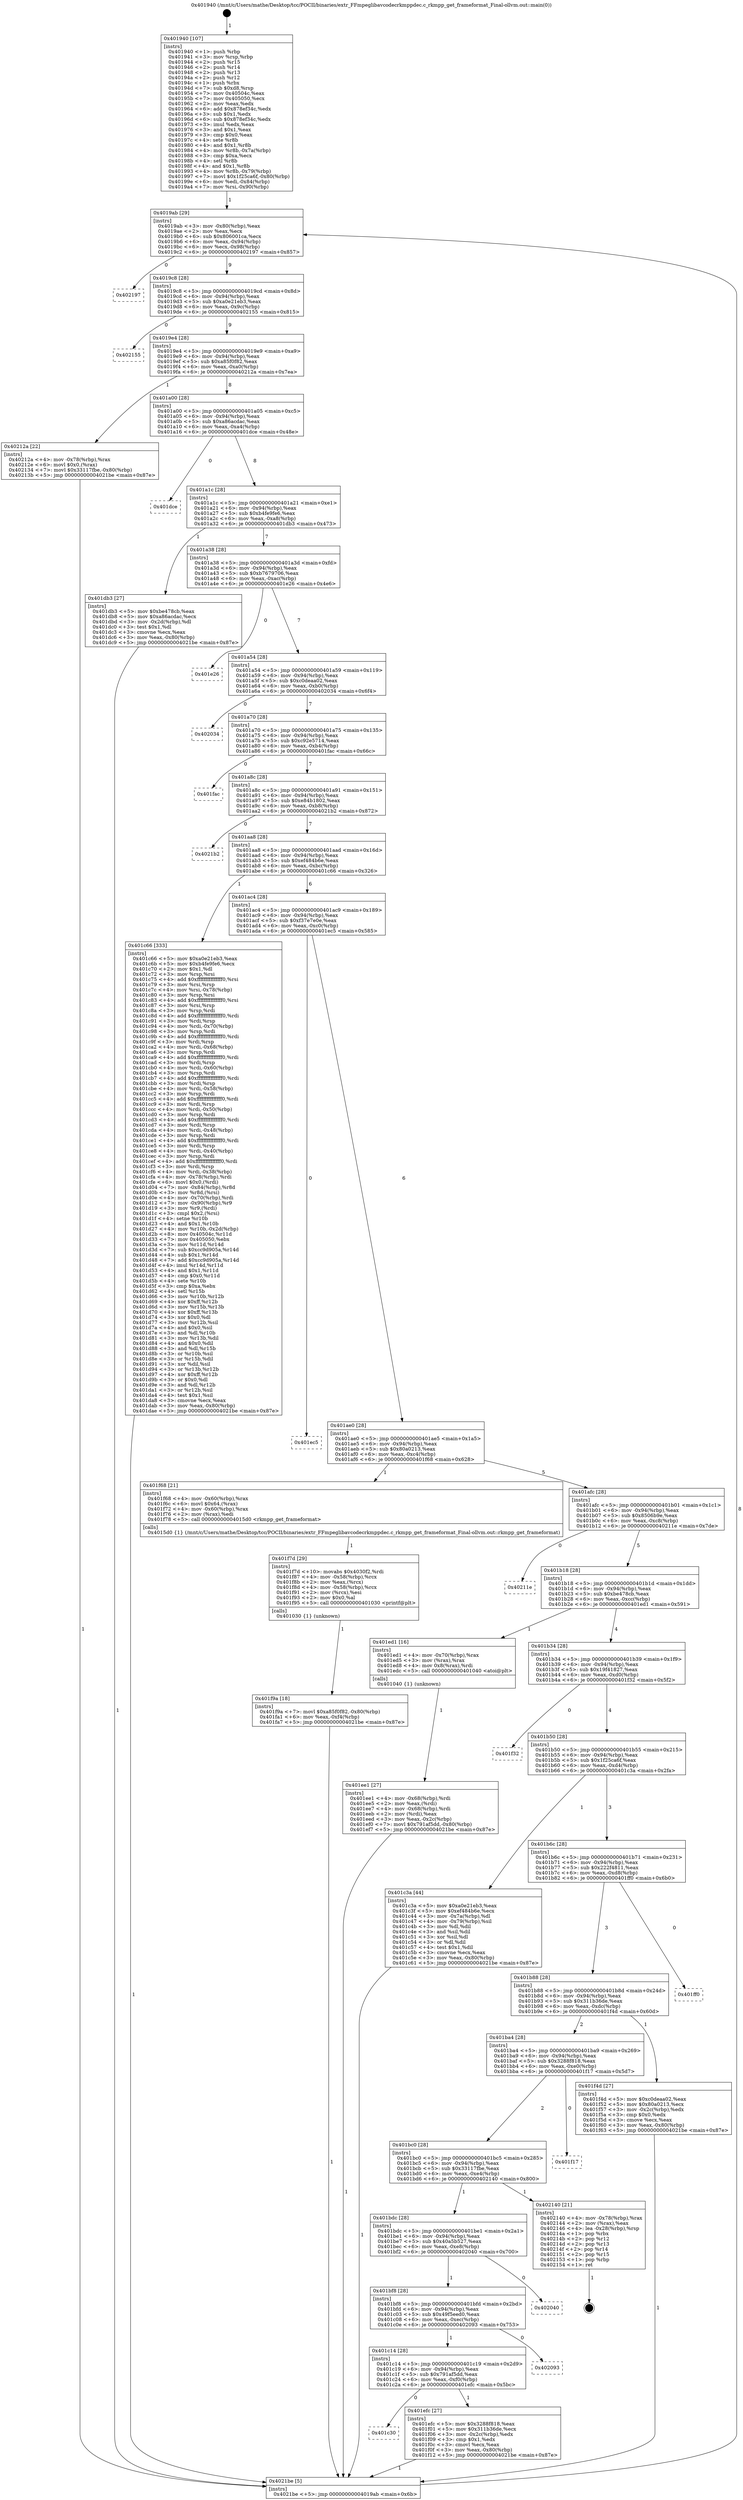 digraph "0x401940" {
  label = "0x401940 (/mnt/c/Users/mathe/Desktop/tcc/POCII/binaries/extr_FFmpeglibavcodecrkmppdec.c_rkmpp_get_frameformat_Final-ollvm.out::main(0))"
  labelloc = "t"
  node[shape=record]

  Entry [label="",width=0.3,height=0.3,shape=circle,fillcolor=black,style=filled]
  "0x4019ab" [label="{
     0x4019ab [29]\l
     | [instrs]\l
     &nbsp;&nbsp;0x4019ab \<+3\>: mov -0x80(%rbp),%eax\l
     &nbsp;&nbsp;0x4019ae \<+2\>: mov %eax,%ecx\l
     &nbsp;&nbsp;0x4019b0 \<+6\>: sub $0x806001ca,%ecx\l
     &nbsp;&nbsp;0x4019b6 \<+6\>: mov %eax,-0x94(%rbp)\l
     &nbsp;&nbsp;0x4019bc \<+6\>: mov %ecx,-0x98(%rbp)\l
     &nbsp;&nbsp;0x4019c2 \<+6\>: je 0000000000402197 \<main+0x857\>\l
  }"]
  "0x402197" [label="{
     0x402197\l
  }", style=dashed]
  "0x4019c8" [label="{
     0x4019c8 [28]\l
     | [instrs]\l
     &nbsp;&nbsp;0x4019c8 \<+5\>: jmp 00000000004019cd \<main+0x8d\>\l
     &nbsp;&nbsp;0x4019cd \<+6\>: mov -0x94(%rbp),%eax\l
     &nbsp;&nbsp;0x4019d3 \<+5\>: sub $0xa0e21eb3,%eax\l
     &nbsp;&nbsp;0x4019d8 \<+6\>: mov %eax,-0x9c(%rbp)\l
     &nbsp;&nbsp;0x4019de \<+6\>: je 0000000000402155 \<main+0x815\>\l
  }"]
  Exit [label="",width=0.3,height=0.3,shape=circle,fillcolor=black,style=filled,peripheries=2]
  "0x402155" [label="{
     0x402155\l
  }", style=dashed]
  "0x4019e4" [label="{
     0x4019e4 [28]\l
     | [instrs]\l
     &nbsp;&nbsp;0x4019e4 \<+5\>: jmp 00000000004019e9 \<main+0xa9\>\l
     &nbsp;&nbsp;0x4019e9 \<+6\>: mov -0x94(%rbp),%eax\l
     &nbsp;&nbsp;0x4019ef \<+5\>: sub $0xa85f0f82,%eax\l
     &nbsp;&nbsp;0x4019f4 \<+6\>: mov %eax,-0xa0(%rbp)\l
     &nbsp;&nbsp;0x4019fa \<+6\>: je 000000000040212a \<main+0x7ea\>\l
  }"]
  "0x401f9a" [label="{
     0x401f9a [18]\l
     | [instrs]\l
     &nbsp;&nbsp;0x401f9a \<+7\>: movl $0xa85f0f82,-0x80(%rbp)\l
     &nbsp;&nbsp;0x401fa1 \<+6\>: mov %eax,-0xf4(%rbp)\l
     &nbsp;&nbsp;0x401fa7 \<+5\>: jmp 00000000004021be \<main+0x87e\>\l
  }"]
  "0x40212a" [label="{
     0x40212a [22]\l
     | [instrs]\l
     &nbsp;&nbsp;0x40212a \<+4\>: mov -0x78(%rbp),%rax\l
     &nbsp;&nbsp;0x40212e \<+6\>: movl $0x0,(%rax)\l
     &nbsp;&nbsp;0x402134 \<+7\>: movl $0x33117fbe,-0x80(%rbp)\l
     &nbsp;&nbsp;0x40213b \<+5\>: jmp 00000000004021be \<main+0x87e\>\l
  }"]
  "0x401a00" [label="{
     0x401a00 [28]\l
     | [instrs]\l
     &nbsp;&nbsp;0x401a00 \<+5\>: jmp 0000000000401a05 \<main+0xc5\>\l
     &nbsp;&nbsp;0x401a05 \<+6\>: mov -0x94(%rbp),%eax\l
     &nbsp;&nbsp;0x401a0b \<+5\>: sub $0xa86acdac,%eax\l
     &nbsp;&nbsp;0x401a10 \<+6\>: mov %eax,-0xa4(%rbp)\l
     &nbsp;&nbsp;0x401a16 \<+6\>: je 0000000000401dce \<main+0x48e\>\l
  }"]
  "0x401f7d" [label="{
     0x401f7d [29]\l
     | [instrs]\l
     &nbsp;&nbsp;0x401f7d \<+10\>: movabs $0x4030f2,%rdi\l
     &nbsp;&nbsp;0x401f87 \<+4\>: mov -0x58(%rbp),%rcx\l
     &nbsp;&nbsp;0x401f8b \<+2\>: mov %eax,(%rcx)\l
     &nbsp;&nbsp;0x401f8d \<+4\>: mov -0x58(%rbp),%rcx\l
     &nbsp;&nbsp;0x401f91 \<+2\>: mov (%rcx),%esi\l
     &nbsp;&nbsp;0x401f93 \<+2\>: mov $0x0,%al\l
     &nbsp;&nbsp;0x401f95 \<+5\>: call 0000000000401030 \<printf@plt\>\l
     | [calls]\l
     &nbsp;&nbsp;0x401030 \{1\} (unknown)\l
  }"]
  "0x401dce" [label="{
     0x401dce\l
  }", style=dashed]
  "0x401a1c" [label="{
     0x401a1c [28]\l
     | [instrs]\l
     &nbsp;&nbsp;0x401a1c \<+5\>: jmp 0000000000401a21 \<main+0xe1\>\l
     &nbsp;&nbsp;0x401a21 \<+6\>: mov -0x94(%rbp),%eax\l
     &nbsp;&nbsp;0x401a27 \<+5\>: sub $0xb4fe9fe6,%eax\l
     &nbsp;&nbsp;0x401a2c \<+6\>: mov %eax,-0xa8(%rbp)\l
     &nbsp;&nbsp;0x401a32 \<+6\>: je 0000000000401db3 \<main+0x473\>\l
  }"]
  "0x401c30" [label="{
     0x401c30\l
  }", style=dashed]
  "0x401db3" [label="{
     0x401db3 [27]\l
     | [instrs]\l
     &nbsp;&nbsp;0x401db3 \<+5\>: mov $0xbe478cb,%eax\l
     &nbsp;&nbsp;0x401db8 \<+5\>: mov $0xa86acdac,%ecx\l
     &nbsp;&nbsp;0x401dbd \<+3\>: mov -0x2d(%rbp),%dl\l
     &nbsp;&nbsp;0x401dc0 \<+3\>: test $0x1,%dl\l
     &nbsp;&nbsp;0x401dc3 \<+3\>: cmovne %ecx,%eax\l
     &nbsp;&nbsp;0x401dc6 \<+3\>: mov %eax,-0x80(%rbp)\l
     &nbsp;&nbsp;0x401dc9 \<+5\>: jmp 00000000004021be \<main+0x87e\>\l
  }"]
  "0x401a38" [label="{
     0x401a38 [28]\l
     | [instrs]\l
     &nbsp;&nbsp;0x401a38 \<+5\>: jmp 0000000000401a3d \<main+0xfd\>\l
     &nbsp;&nbsp;0x401a3d \<+6\>: mov -0x94(%rbp),%eax\l
     &nbsp;&nbsp;0x401a43 \<+5\>: sub $0xb7679706,%eax\l
     &nbsp;&nbsp;0x401a48 \<+6\>: mov %eax,-0xac(%rbp)\l
     &nbsp;&nbsp;0x401a4e \<+6\>: je 0000000000401e26 \<main+0x4e6\>\l
  }"]
  "0x401efc" [label="{
     0x401efc [27]\l
     | [instrs]\l
     &nbsp;&nbsp;0x401efc \<+5\>: mov $0x3288f818,%eax\l
     &nbsp;&nbsp;0x401f01 \<+5\>: mov $0x311b36de,%ecx\l
     &nbsp;&nbsp;0x401f06 \<+3\>: mov -0x2c(%rbp),%edx\l
     &nbsp;&nbsp;0x401f09 \<+3\>: cmp $0x1,%edx\l
     &nbsp;&nbsp;0x401f0c \<+3\>: cmovl %ecx,%eax\l
     &nbsp;&nbsp;0x401f0f \<+3\>: mov %eax,-0x80(%rbp)\l
     &nbsp;&nbsp;0x401f12 \<+5\>: jmp 00000000004021be \<main+0x87e\>\l
  }"]
  "0x401e26" [label="{
     0x401e26\l
  }", style=dashed]
  "0x401a54" [label="{
     0x401a54 [28]\l
     | [instrs]\l
     &nbsp;&nbsp;0x401a54 \<+5\>: jmp 0000000000401a59 \<main+0x119\>\l
     &nbsp;&nbsp;0x401a59 \<+6\>: mov -0x94(%rbp),%eax\l
     &nbsp;&nbsp;0x401a5f \<+5\>: sub $0xc0deaa02,%eax\l
     &nbsp;&nbsp;0x401a64 \<+6\>: mov %eax,-0xb0(%rbp)\l
     &nbsp;&nbsp;0x401a6a \<+6\>: je 0000000000402034 \<main+0x6f4\>\l
  }"]
  "0x401c14" [label="{
     0x401c14 [28]\l
     | [instrs]\l
     &nbsp;&nbsp;0x401c14 \<+5\>: jmp 0000000000401c19 \<main+0x2d9\>\l
     &nbsp;&nbsp;0x401c19 \<+6\>: mov -0x94(%rbp),%eax\l
     &nbsp;&nbsp;0x401c1f \<+5\>: sub $0x791af5dd,%eax\l
     &nbsp;&nbsp;0x401c24 \<+6\>: mov %eax,-0xf0(%rbp)\l
     &nbsp;&nbsp;0x401c2a \<+6\>: je 0000000000401efc \<main+0x5bc\>\l
  }"]
  "0x402034" [label="{
     0x402034\l
  }", style=dashed]
  "0x401a70" [label="{
     0x401a70 [28]\l
     | [instrs]\l
     &nbsp;&nbsp;0x401a70 \<+5\>: jmp 0000000000401a75 \<main+0x135\>\l
     &nbsp;&nbsp;0x401a75 \<+6\>: mov -0x94(%rbp),%eax\l
     &nbsp;&nbsp;0x401a7b \<+5\>: sub $0xc92e5714,%eax\l
     &nbsp;&nbsp;0x401a80 \<+6\>: mov %eax,-0xb4(%rbp)\l
     &nbsp;&nbsp;0x401a86 \<+6\>: je 0000000000401fac \<main+0x66c\>\l
  }"]
  "0x402093" [label="{
     0x402093\l
  }", style=dashed]
  "0x401fac" [label="{
     0x401fac\l
  }", style=dashed]
  "0x401a8c" [label="{
     0x401a8c [28]\l
     | [instrs]\l
     &nbsp;&nbsp;0x401a8c \<+5\>: jmp 0000000000401a91 \<main+0x151\>\l
     &nbsp;&nbsp;0x401a91 \<+6\>: mov -0x94(%rbp),%eax\l
     &nbsp;&nbsp;0x401a97 \<+5\>: sub $0xe84b1802,%eax\l
     &nbsp;&nbsp;0x401a9c \<+6\>: mov %eax,-0xb8(%rbp)\l
     &nbsp;&nbsp;0x401aa2 \<+6\>: je 00000000004021b2 \<main+0x872\>\l
  }"]
  "0x401bf8" [label="{
     0x401bf8 [28]\l
     | [instrs]\l
     &nbsp;&nbsp;0x401bf8 \<+5\>: jmp 0000000000401bfd \<main+0x2bd\>\l
     &nbsp;&nbsp;0x401bfd \<+6\>: mov -0x94(%rbp),%eax\l
     &nbsp;&nbsp;0x401c03 \<+5\>: sub $0x49f5eed0,%eax\l
     &nbsp;&nbsp;0x401c08 \<+6\>: mov %eax,-0xec(%rbp)\l
     &nbsp;&nbsp;0x401c0e \<+6\>: je 0000000000402093 \<main+0x753\>\l
  }"]
  "0x4021b2" [label="{
     0x4021b2\l
  }", style=dashed]
  "0x401aa8" [label="{
     0x401aa8 [28]\l
     | [instrs]\l
     &nbsp;&nbsp;0x401aa8 \<+5\>: jmp 0000000000401aad \<main+0x16d\>\l
     &nbsp;&nbsp;0x401aad \<+6\>: mov -0x94(%rbp),%eax\l
     &nbsp;&nbsp;0x401ab3 \<+5\>: sub $0xef484b6e,%eax\l
     &nbsp;&nbsp;0x401ab8 \<+6\>: mov %eax,-0xbc(%rbp)\l
     &nbsp;&nbsp;0x401abe \<+6\>: je 0000000000401c66 \<main+0x326\>\l
  }"]
  "0x402040" [label="{
     0x402040\l
  }", style=dashed]
  "0x401c66" [label="{
     0x401c66 [333]\l
     | [instrs]\l
     &nbsp;&nbsp;0x401c66 \<+5\>: mov $0xa0e21eb3,%eax\l
     &nbsp;&nbsp;0x401c6b \<+5\>: mov $0xb4fe9fe6,%ecx\l
     &nbsp;&nbsp;0x401c70 \<+2\>: mov $0x1,%dl\l
     &nbsp;&nbsp;0x401c72 \<+3\>: mov %rsp,%rsi\l
     &nbsp;&nbsp;0x401c75 \<+4\>: add $0xfffffffffffffff0,%rsi\l
     &nbsp;&nbsp;0x401c79 \<+3\>: mov %rsi,%rsp\l
     &nbsp;&nbsp;0x401c7c \<+4\>: mov %rsi,-0x78(%rbp)\l
     &nbsp;&nbsp;0x401c80 \<+3\>: mov %rsp,%rsi\l
     &nbsp;&nbsp;0x401c83 \<+4\>: add $0xfffffffffffffff0,%rsi\l
     &nbsp;&nbsp;0x401c87 \<+3\>: mov %rsi,%rsp\l
     &nbsp;&nbsp;0x401c8a \<+3\>: mov %rsp,%rdi\l
     &nbsp;&nbsp;0x401c8d \<+4\>: add $0xfffffffffffffff0,%rdi\l
     &nbsp;&nbsp;0x401c91 \<+3\>: mov %rdi,%rsp\l
     &nbsp;&nbsp;0x401c94 \<+4\>: mov %rdi,-0x70(%rbp)\l
     &nbsp;&nbsp;0x401c98 \<+3\>: mov %rsp,%rdi\l
     &nbsp;&nbsp;0x401c9b \<+4\>: add $0xfffffffffffffff0,%rdi\l
     &nbsp;&nbsp;0x401c9f \<+3\>: mov %rdi,%rsp\l
     &nbsp;&nbsp;0x401ca2 \<+4\>: mov %rdi,-0x68(%rbp)\l
     &nbsp;&nbsp;0x401ca6 \<+3\>: mov %rsp,%rdi\l
     &nbsp;&nbsp;0x401ca9 \<+4\>: add $0xfffffffffffffff0,%rdi\l
     &nbsp;&nbsp;0x401cad \<+3\>: mov %rdi,%rsp\l
     &nbsp;&nbsp;0x401cb0 \<+4\>: mov %rdi,-0x60(%rbp)\l
     &nbsp;&nbsp;0x401cb4 \<+3\>: mov %rsp,%rdi\l
     &nbsp;&nbsp;0x401cb7 \<+4\>: add $0xfffffffffffffff0,%rdi\l
     &nbsp;&nbsp;0x401cbb \<+3\>: mov %rdi,%rsp\l
     &nbsp;&nbsp;0x401cbe \<+4\>: mov %rdi,-0x58(%rbp)\l
     &nbsp;&nbsp;0x401cc2 \<+3\>: mov %rsp,%rdi\l
     &nbsp;&nbsp;0x401cc5 \<+4\>: add $0xfffffffffffffff0,%rdi\l
     &nbsp;&nbsp;0x401cc9 \<+3\>: mov %rdi,%rsp\l
     &nbsp;&nbsp;0x401ccc \<+4\>: mov %rdi,-0x50(%rbp)\l
     &nbsp;&nbsp;0x401cd0 \<+3\>: mov %rsp,%rdi\l
     &nbsp;&nbsp;0x401cd3 \<+4\>: add $0xfffffffffffffff0,%rdi\l
     &nbsp;&nbsp;0x401cd7 \<+3\>: mov %rdi,%rsp\l
     &nbsp;&nbsp;0x401cda \<+4\>: mov %rdi,-0x48(%rbp)\l
     &nbsp;&nbsp;0x401cde \<+3\>: mov %rsp,%rdi\l
     &nbsp;&nbsp;0x401ce1 \<+4\>: add $0xfffffffffffffff0,%rdi\l
     &nbsp;&nbsp;0x401ce5 \<+3\>: mov %rdi,%rsp\l
     &nbsp;&nbsp;0x401ce8 \<+4\>: mov %rdi,-0x40(%rbp)\l
     &nbsp;&nbsp;0x401cec \<+3\>: mov %rsp,%rdi\l
     &nbsp;&nbsp;0x401cef \<+4\>: add $0xfffffffffffffff0,%rdi\l
     &nbsp;&nbsp;0x401cf3 \<+3\>: mov %rdi,%rsp\l
     &nbsp;&nbsp;0x401cf6 \<+4\>: mov %rdi,-0x38(%rbp)\l
     &nbsp;&nbsp;0x401cfa \<+4\>: mov -0x78(%rbp),%rdi\l
     &nbsp;&nbsp;0x401cfe \<+6\>: movl $0x0,(%rdi)\l
     &nbsp;&nbsp;0x401d04 \<+7\>: mov -0x84(%rbp),%r8d\l
     &nbsp;&nbsp;0x401d0b \<+3\>: mov %r8d,(%rsi)\l
     &nbsp;&nbsp;0x401d0e \<+4\>: mov -0x70(%rbp),%rdi\l
     &nbsp;&nbsp;0x401d12 \<+7\>: mov -0x90(%rbp),%r9\l
     &nbsp;&nbsp;0x401d19 \<+3\>: mov %r9,(%rdi)\l
     &nbsp;&nbsp;0x401d1c \<+3\>: cmpl $0x2,(%rsi)\l
     &nbsp;&nbsp;0x401d1f \<+4\>: setne %r10b\l
     &nbsp;&nbsp;0x401d23 \<+4\>: and $0x1,%r10b\l
     &nbsp;&nbsp;0x401d27 \<+4\>: mov %r10b,-0x2d(%rbp)\l
     &nbsp;&nbsp;0x401d2b \<+8\>: mov 0x40504c,%r11d\l
     &nbsp;&nbsp;0x401d33 \<+7\>: mov 0x405050,%ebx\l
     &nbsp;&nbsp;0x401d3a \<+3\>: mov %r11d,%r14d\l
     &nbsp;&nbsp;0x401d3d \<+7\>: sub $0xcc9d905a,%r14d\l
     &nbsp;&nbsp;0x401d44 \<+4\>: sub $0x1,%r14d\l
     &nbsp;&nbsp;0x401d48 \<+7\>: add $0xcc9d905a,%r14d\l
     &nbsp;&nbsp;0x401d4f \<+4\>: imul %r14d,%r11d\l
     &nbsp;&nbsp;0x401d53 \<+4\>: and $0x1,%r11d\l
     &nbsp;&nbsp;0x401d57 \<+4\>: cmp $0x0,%r11d\l
     &nbsp;&nbsp;0x401d5b \<+4\>: sete %r10b\l
     &nbsp;&nbsp;0x401d5f \<+3\>: cmp $0xa,%ebx\l
     &nbsp;&nbsp;0x401d62 \<+4\>: setl %r15b\l
     &nbsp;&nbsp;0x401d66 \<+3\>: mov %r10b,%r12b\l
     &nbsp;&nbsp;0x401d69 \<+4\>: xor $0xff,%r12b\l
     &nbsp;&nbsp;0x401d6d \<+3\>: mov %r15b,%r13b\l
     &nbsp;&nbsp;0x401d70 \<+4\>: xor $0xff,%r13b\l
     &nbsp;&nbsp;0x401d74 \<+3\>: xor $0x0,%dl\l
     &nbsp;&nbsp;0x401d77 \<+3\>: mov %r12b,%sil\l
     &nbsp;&nbsp;0x401d7a \<+4\>: and $0x0,%sil\l
     &nbsp;&nbsp;0x401d7e \<+3\>: and %dl,%r10b\l
     &nbsp;&nbsp;0x401d81 \<+3\>: mov %r13b,%dil\l
     &nbsp;&nbsp;0x401d84 \<+4\>: and $0x0,%dil\l
     &nbsp;&nbsp;0x401d88 \<+3\>: and %dl,%r15b\l
     &nbsp;&nbsp;0x401d8b \<+3\>: or %r10b,%sil\l
     &nbsp;&nbsp;0x401d8e \<+3\>: or %r15b,%dil\l
     &nbsp;&nbsp;0x401d91 \<+3\>: xor %dil,%sil\l
     &nbsp;&nbsp;0x401d94 \<+3\>: or %r13b,%r12b\l
     &nbsp;&nbsp;0x401d97 \<+4\>: xor $0xff,%r12b\l
     &nbsp;&nbsp;0x401d9b \<+3\>: or $0x0,%dl\l
     &nbsp;&nbsp;0x401d9e \<+3\>: and %dl,%r12b\l
     &nbsp;&nbsp;0x401da1 \<+3\>: or %r12b,%sil\l
     &nbsp;&nbsp;0x401da4 \<+4\>: test $0x1,%sil\l
     &nbsp;&nbsp;0x401da8 \<+3\>: cmovne %ecx,%eax\l
     &nbsp;&nbsp;0x401dab \<+3\>: mov %eax,-0x80(%rbp)\l
     &nbsp;&nbsp;0x401dae \<+5\>: jmp 00000000004021be \<main+0x87e\>\l
  }"]
  "0x401ac4" [label="{
     0x401ac4 [28]\l
     | [instrs]\l
     &nbsp;&nbsp;0x401ac4 \<+5\>: jmp 0000000000401ac9 \<main+0x189\>\l
     &nbsp;&nbsp;0x401ac9 \<+6\>: mov -0x94(%rbp),%eax\l
     &nbsp;&nbsp;0x401acf \<+5\>: sub $0xf37e7e0e,%eax\l
     &nbsp;&nbsp;0x401ad4 \<+6\>: mov %eax,-0xc0(%rbp)\l
     &nbsp;&nbsp;0x401ada \<+6\>: je 0000000000401ec5 \<main+0x585\>\l
  }"]
  "0x401bdc" [label="{
     0x401bdc [28]\l
     | [instrs]\l
     &nbsp;&nbsp;0x401bdc \<+5\>: jmp 0000000000401be1 \<main+0x2a1\>\l
     &nbsp;&nbsp;0x401be1 \<+6\>: mov -0x94(%rbp),%eax\l
     &nbsp;&nbsp;0x401be7 \<+5\>: sub $0x40a5b527,%eax\l
     &nbsp;&nbsp;0x401bec \<+6\>: mov %eax,-0xe8(%rbp)\l
     &nbsp;&nbsp;0x401bf2 \<+6\>: je 0000000000402040 \<main+0x700\>\l
  }"]
  "0x401ec5" [label="{
     0x401ec5\l
  }", style=dashed]
  "0x401ae0" [label="{
     0x401ae0 [28]\l
     | [instrs]\l
     &nbsp;&nbsp;0x401ae0 \<+5\>: jmp 0000000000401ae5 \<main+0x1a5\>\l
     &nbsp;&nbsp;0x401ae5 \<+6\>: mov -0x94(%rbp),%eax\l
     &nbsp;&nbsp;0x401aeb \<+5\>: sub $0x80a0213,%eax\l
     &nbsp;&nbsp;0x401af0 \<+6\>: mov %eax,-0xc4(%rbp)\l
     &nbsp;&nbsp;0x401af6 \<+6\>: je 0000000000401f68 \<main+0x628\>\l
  }"]
  "0x402140" [label="{
     0x402140 [21]\l
     | [instrs]\l
     &nbsp;&nbsp;0x402140 \<+4\>: mov -0x78(%rbp),%rax\l
     &nbsp;&nbsp;0x402144 \<+2\>: mov (%rax),%eax\l
     &nbsp;&nbsp;0x402146 \<+4\>: lea -0x28(%rbp),%rsp\l
     &nbsp;&nbsp;0x40214a \<+1\>: pop %rbx\l
     &nbsp;&nbsp;0x40214b \<+2\>: pop %r12\l
     &nbsp;&nbsp;0x40214d \<+2\>: pop %r13\l
     &nbsp;&nbsp;0x40214f \<+2\>: pop %r14\l
     &nbsp;&nbsp;0x402151 \<+2\>: pop %r15\l
     &nbsp;&nbsp;0x402153 \<+1\>: pop %rbp\l
     &nbsp;&nbsp;0x402154 \<+1\>: ret\l
  }"]
  "0x401f68" [label="{
     0x401f68 [21]\l
     | [instrs]\l
     &nbsp;&nbsp;0x401f68 \<+4\>: mov -0x60(%rbp),%rax\l
     &nbsp;&nbsp;0x401f6c \<+6\>: movl $0x64,(%rax)\l
     &nbsp;&nbsp;0x401f72 \<+4\>: mov -0x60(%rbp),%rax\l
     &nbsp;&nbsp;0x401f76 \<+2\>: mov (%rax),%edi\l
     &nbsp;&nbsp;0x401f78 \<+5\>: call 00000000004015d0 \<rkmpp_get_frameformat\>\l
     | [calls]\l
     &nbsp;&nbsp;0x4015d0 \{1\} (/mnt/c/Users/mathe/Desktop/tcc/POCII/binaries/extr_FFmpeglibavcodecrkmppdec.c_rkmpp_get_frameformat_Final-ollvm.out::rkmpp_get_frameformat)\l
  }"]
  "0x401afc" [label="{
     0x401afc [28]\l
     | [instrs]\l
     &nbsp;&nbsp;0x401afc \<+5\>: jmp 0000000000401b01 \<main+0x1c1\>\l
     &nbsp;&nbsp;0x401b01 \<+6\>: mov -0x94(%rbp),%eax\l
     &nbsp;&nbsp;0x401b07 \<+5\>: sub $0x8506b9e,%eax\l
     &nbsp;&nbsp;0x401b0c \<+6\>: mov %eax,-0xc8(%rbp)\l
     &nbsp;&nbsp;0x401b12 \<+6\>: je 000000000040211e \<main+0x7de\>\l
  }"]
  "0x401bc0" [label="{
     0x401bc0 [28]\l
     | [instrs]\l
     &nbsp;&nbsp;0x401bc0 \<+5\>: jmp 0000000000401bc5 \<main+0x285\>\l
     &nbsp;&nbsp;0x401bc5 \<+6\>: mov -0x94(%rbp),%eax\l
     &nbsp;&nbsp;0x401bcb \<+5\>: sub $0x33117fbe,%eax\l
     &nbsp;&nbsp;0x401bd0 \<+6\>: mov %eax,-0xe4(%rbp)\l
     &nbsp;&nbsp;0x401bd6 \<+6\>: je 0000000000402140 \<main+0x800\>\l
  }"]
  "0x40211e" [label="{
     0x40211e\l
  }", style=dashed]
  "0x401b18" [label="{
     0x401b18 [28]\l
     | [instrs]\l
     &nbsp;&nbsp;0x401b18 \<+5\>: jmp 0000000000401b1d \<main+0x1dd\>\l
     &nbsp;&nbsp;0x401b1d \<+6\>: mov -0x94(%rbp),%eax\l
     &nbsp;&nbsp;0x401b23 \<+5\>: sub $0xbe478cb,%eax\l
     &nbsp;&nbsp;0x401b28 \<+6\>: mov %eax,-0xcc(%rbp)\l
     &nbsp;&nbsp;0x401b2e \<+6\>: je 0000000000401ed1 \<main+0x591\>\l
  }"]
  "0x401f17" [label="{
     0x401f17\l
  }", style=dashed]
  "0x401ed1" [label="{
     0x401ed1 [16]\l
     | [instrs]\l
     &nbsp;&nbsp;0x401ed1 \<+4\>: mov -0x70(%rbp),%rax\l
     &nbsp;&nbsp;0x401ed5 \<+3\>: mov (%rax),%rax\l
     &nbsp;&nbsp;0x401ed8 \<+4\>: mov 0x8(%rax),%rdi\l
     &nbsp;&nbsp;0x401edc \<+5\>: call 0000000000401040 \<atoi@plt\>\l
     | [calls]\l
     &nbsp;&nbsp;0x401040 \{1\} (unknown)\l
  }"]
  "0x401b34" [label="{
     0x401b34 [28]\l
     | [instrs]\l
     &nbsp;&nbsp;0x401b34 \<+5\>: jmp 0000000000401b39 \<main+0x1f9\>\l
     &nbsp;&nbsp;0x401b39 \<+6\>: mov -0x94(%rbp),%eax\l
     &nbsp;&nbsp;0x401b3f \<+5\>: sub $0x19f41827,%eax\l
     &nbsp;&nbsp;0x401b44 \<+6\>: mov %eax,-0xd0(%rbp)\l
     &nbsp;&nbsp;0x401b4a \<+6\>: je 0000000000401f32 \<main+0x5f2\>\l
  }"]
  "0x401ba4" [label="{
     0x401ba4 [28]\l
     | [instrs]\l
     &nbsp;&nbsp;0x401ba4 \<+5\>: jmp 0000000000401ba9 \<main+0x269\>\l
     &nbsp;&nbsp;0x401ba9 \<+6\>: mov -0x94(%rbp),%eax\l
     &nbsp;&nbsp;0x401baf \<+5\>: sub $0x3288f818,%eax\l
     &nbsp;&nbsp;0x401bb4 \<+6\>: mov %eax,-0xe0(%rbp)\l
     &nbsp;&nbsp;0x401bba \<+6\>: je 0000000000401f17 \<main+0x5d7\>\l
  }"]
  "0x401f32" [label="{
     0x401f32\l
  }", style=dashed]
  "0x401b50" [label="{
     0x401b50 [28]\l
     | [instrs]\l
     &nbsp;&nbsp;0x401b50 \<+5\>: jmp 0000000000401b55 \<main+0x215\>\l
     &nbsp;&nbsp;0x401b55 \<+6\>: mov -0x94(%rbp),%eax\l
     &nbsp;&nbsp;0x401b5b \<+5\>: sub $0x1f25ca6f,%eax\l
     &nbsp;&nbsp;0x401b60 \<+6\>: mov %eax,-0xd4(%rbp)\l
     &nbsp;&nbsp;0x401b66 \<+6\>: je 0000000000401c3a \<main+0x2fa\>\l
  }"]
  "0x401f4d" [label="{
     0x401f4d [27]\l
     | [instrs]\l
     &nbsp;&nbsp;0x401f4d \<+5\>: mov $0xc0deaa02,%eax\l
     &nbsp;&nbsp;0x401f52 \<+5\>: mov $0x80a0213,%ecx\l
     &nbsp;&nbsp;0x401f57 \<+3\>: mov -0x2c(%rbp),%edx\l
     &nbsp;&nbsp;0x401f5a \<+3\>: cmp $0x0,%edx\l
     &nbsp;&nbsp;0x401f5d \<+3\>: cmove %ecx,%eax\l
     &nbsp;&nbsp;0x401f60 \<+3\>: mov %eax,-0x80(%rbp)\l
     &nbsp;&nbsp;0x401f63 \<+5\>: jmp 00000000004021be \<main+0x87e\>\l
  }"]
  "0x401c3a" [label="{
     0x401c3a [44]\l
     | [instrs]\l
     &nbsp;&nbsp;0x401c3a \<+5\>: mov $0xa0e21eb3,%eax\l
     &nbsp;&nbsp;0x401c3f \<+5\>: mov $0xef484b6e,%ecx\l
     &nbsp;&nbsp;0x401c44 \<+3\>: mov -0x7a(%rbp),%dl\l
     &nbsp;&nbsp;0x401c47 \<+4\>: mov -0x79(%rbp),%sil\l
     &nbsp;&nbsp;0x401c4b \<+3\>: mov %dl,%dil\l
     &nbsp;&nbsp;0x401c4e \<+3\>: and %sil,%dil\l
     &nbsp;&nbsp;0x401c51 \<+3\>: xor %sil,%dl\l
     &nbsp;&nbsp;0x401c54 \<+3\>: or %dl,%dil\l
     &nbsp;&nbsp;0x401c57 \<+4\>: test $0x1,%dil\l
     &nbsp;&nbsp;0x401c5b \<+3\>: cmovne %ecx,%eax\l
     &nbsp;&nbsp;0x401c5e \<+3\>: mov %eax,-0x80(%rbp)\l
     &nbsp;&nbsp;0x401c61 \<+5\>: jmp 00000000004021be \<main+0x87e\>\l
  }"]
  "0x401b6c" [label="{
     0x401b6c [28]\l
     | [instrs]\l
     &nbsp;&nbsp;0x401b6c \<+5\>: jmp 0000000000401b71 \<main+0x231\>\l
     &nbsp;&nbsp;0x401b71 \<+6\>: mov -0x94(%rbp),%eax\l
     &nbsp;&nbsp;0x401b77 \<+5\>: sub $0x222f4811,%eax\l
     &nbsp;&nbsp;0x401b7c \<+6\>: mov %eax,-0xd8(%rbp)\l
     &nbsp;&nbsp;0x401b82 \<+6\>: je 0000000000401ff0 \<main+0x6b0\>\l
  }"]
  "0x4021be" [label="{
     0x4021be [5]\l
     | [instrs]\l
     &nbsp;&nbsp;0x4021be \<+5\>: jmp 00000000004019ab \<main+0x6b\>\l
  }"]
  "0x401940" [label="{
     0x401940 [107]\l
     | [instrs]\l
     &nbsp;&nbsp;0x401940 \<+1\>: push %rbp\l
     &nbsp;&nbsp;0x401941 \<+3\>: mov %rsp,%rbp\l
     &nbsp;&nbsp;0x401944 \<+2\>: push %r15\l
     &nbsp;&nbsp;0x401946 \<+2\>: push %r14\l
     &nbsp;&nbsp;0x401948 \<+2\>: push %r13\l
     &nbsp;&nbsp;0x40194a \<+2\>: push %r12\l
     &nbsp;&nbsp;0x40194c \<+1\>: push %rbx\l
     &nbsp;&nbsp;0x40194d \<+7\>: sub $0xd8,%rsp\l
     &nbsp;&nbsp;0x401954 \<+7\>: mov 0x40504c,%eax\l
     &nbsp;&nbsp;0x40195b \<+7\>: mov 0x405050,%ecx\l
     &nbsp;&nbsp;0x401962 \<+2\>: mov %eax,%edx\l
     &nbsp;&nbsp;0x401964 \<+6\>: add $0x878ef34c,%edx\l
     &nbsp;&nbsp;0x40196a \<+3\>: sub $0x1,%edx\l
     &nbsp;&nbsp;0x40196d \<+6\>: sub $0x878ef34c,%edx\l
     &nbsp;&nbsp;0x401973 \<+3\>: imul %edx,%eax\l
     &nbsp;&nbsp;0x401976 \<+3\>: and $0x1,%eax\l
     &nbsp;&nbsp;0x401979 \<+3\>: cmp $0x0,%eax\l
     &nbsp;&nbsp;0x40197c \<+4\>: sete %r8b\l
     &nbsp;&nbsp;0x401980 \<+4\>: and $0x1,%r8b\l
     &nbsp;&nbsp;0x401984 \<+4\>: mov %r8b,-0x7a(%rbp)\l
     &nbsp;&nbsp;0x401988 \<+3\>: cmp $0xa,%ecx\l
     &nbsp;&nbsp;0x40198b \<+4\>: setl %r8b\l
     &nbsp;&nbsp;0x40198f \<+4\>: and $0x1,%r8b\l
     &nbsp;&nbsp;0x401993 \<+4\>: mov %r8b,-0x79(%rbp)\l
     &nbsp;&nbsp;0x401997 \<+7\>: movl $0x1f25ca6f,-0x80(%rbp)\l
     &nbsp;&nbsp;0x40199e \<+6\>: mov %edi,-0x84(%rbp)\l
     &nbsp;&nbsp;0x4019a4 \<+7\>: mov %rsi,-0x90(%rbp)\l
  }"]
  "0x401b88" [label="{
     0x401b88 [28]\l
     | [instrs]\l
     &nbsp;&nbsp;0x401b88 \<+5\>: jmp 0000000000401b8d \<main+0x24d\>\l
     &nbsp;&nbsp;0x401b8d \<+6\>: mov -0x94(%rbp),%eax\l
     &nbsp;&nbsp;0x401b93 \<+5\>: sub $0x311b36de,%eax\l
     &nbsp;&nbsp;0x401b98 \<+6\>: mov %eax,-0xdc(%rbp)\l
     &nbsp;&nbsp;0x401b9e \<+6\>: je 0000000000401f4d \<main+0x60d\>\l
  }"]
  "0x401ee1" [label="{
     0x401ee1 [27]\l
     | [instrs]\l
     &nbsp;&nbsp;0x401ee1 \<+4\>: mov -0x68(%rbp),%rdi\l
     &nbsp;&nbsp;0x401ee5 \<+2\>: mov %eax,(%rdi)\l
     &nbsp;&nbsp;0x401ee7 \<+4\>: mov -0x68(%rbp),%rdi\l
     &nbsp;&nbsp;0x401eeb \<+2\>: mov (%rdi),%eax\l
     &nbsp;&nbsp;0x401eed \<+3\>: mov %eax,-0x2c(%rbp)\l
     &nbsp;&nbsp;0x401ef0 \<+7\>: movl $0x791af5dd,-0x80(%rbp)\l
     &nbsp;&nbsp;0x401ef7 \<+5\>: jmp 00000000004021be \<main+0x87e\>\l
  }"]
  "0x401ff0" [label="{
     0x401ff0\l
  }", style=dashed]
  Entry -> "0x401940" [label=" 1"]
  "0x4019ab" -> "0x402197" [label=" 0"]
  "0x4019ab" -> "0x4019c8" [label=" 9"]
  "0x402140" -> Exit [label=" 1"]
  "0x4019c8" -> "0x402155" [label=" 0"]
  "0x4019c8" -> "0x4019e4" [label=" 9"]
  "0x40212a" -> "0x4021be" [label=" 1"]
  "0x4019e4" -> "0x40212a" [label=" 1"]
  "0x4019e4" -> "0x401a00" [label=" 8"]
  "0x401f9a" -> "0x4021be" [label=" 1"]
  "0x401a00" -> "0x401dce" [label=" 0"]
  "0x401a00" -> "0x401a1c" [label=" 8"]
  "0x401f7d" -> "0x401f9a" [label=" 1"]
  "0x401a1c" -> "0x401db3" [label=" 1"]
  "0x401a1c" -> "0x401a38" [label=" 7"]
  "0x401f68" -> "0x401f7d" [label=" 1"]
  "0x401a38" -> "0x401e26" [label=" 0"]
  "0x401a38" -> "0x401a54" [label=" 7"]
  "0x401f4d" -> "0x4021be" [label=" 1"]
  "0x401a54" -> "0x402034" [label=" 0"]
  "0x401a54" -> "0x401a70" [label=" 7"]
  "0x401c14" -> "0x401c30" [label=" 0"]
  "0x401a70" -> "0x401fac" [label=" 0"]
  "0x401a70" -> "0x401a8c" [label=" 7"]
  "0x401c14" -> "0x401efc" [label=" 1"]
  "0x401a8c" -> "0x4021b2" [label=" 0"]
  "0x401a8c" -> "0x401aa8" [label=" 7"]
  "0x401bf8" -> "0x401c14" [label=" 1"]
  "0x401aa8" -> "0x401c66" [label=" 1"]
  "0x401aa8" -> "0x401ac4" [label=" 6"]
  "0x401bf8" -> "0x402093" [label=" 0"]
  "0x401ac4" -> "0x401ec5" [label=" 0"]
  "0x401ac4" -> "0x401ae0" [label=" 6"]
  "0x401bdc" -> "0x401bf8" [label=" 1"]
  "0x401ae0" -> "0x401f68" [label=" 1"]
  "0x401ae0" -> "0x401afc" [label=" 5"]
  "0x401bdc" -> "0x402040" [label=" 0"]
  "0x401afc" -> "0x40211e" [label=" 0"]
  "0x401afc" -> "0x401b18" [label=" 5"]
  "0x401bc0" -> "0x401bdc" [label=" 1"]
  "0x401b18" -> "0x401ed1" [label=" 1"]
  "0x401b18" -> "0x401b34" [label=" 4"]
  "0x401bc0" -> "0x402140" [label=" 1"]
  "0x401b34" -> "0x401f32" [label=" 0"]
  "0x401b34" -> "0x401b50" [label=" 4"]
  "0x401ba4" -> "0x401bc0" [label=" 2"]
  "0x401b50" -> "0x401c3a" [label=" 1"]
  "0x401b50" -> "0x401b6c" [label=" 3"]
  "0x401c3a" -> "0x4021be" [label=" 1"]
  "0x401940" -> "0x4019ab" [label=" 1"]
  "0x4021be" -> "0x4019ab" [label=" 8"]
  "0x401ba4" -> "0x401f17" [label=" 0"]
  "0x401c66" -> "0x4021be" [label=" 1"]
  "0x401db3" -> "0x4021be" [label=" 1"]
  "0x401ed1" -> "0x401ee1" [label=" 1"]
  "0x401ee1" -> "0x4021be" [label=" 1"]
  "0x401b88" -> "0x401ba4" [label=" 2"]
  "0x401b6c" -> "0x401ff0" [label=" 0"]
  "0x401b6c" -> "0x401b88" [label=" 3"]
  "0x401efc" -> "0x4021be" [label=" 1"]
  "0x401b88" -> "0x401f4d" [label=" 1"]
}
